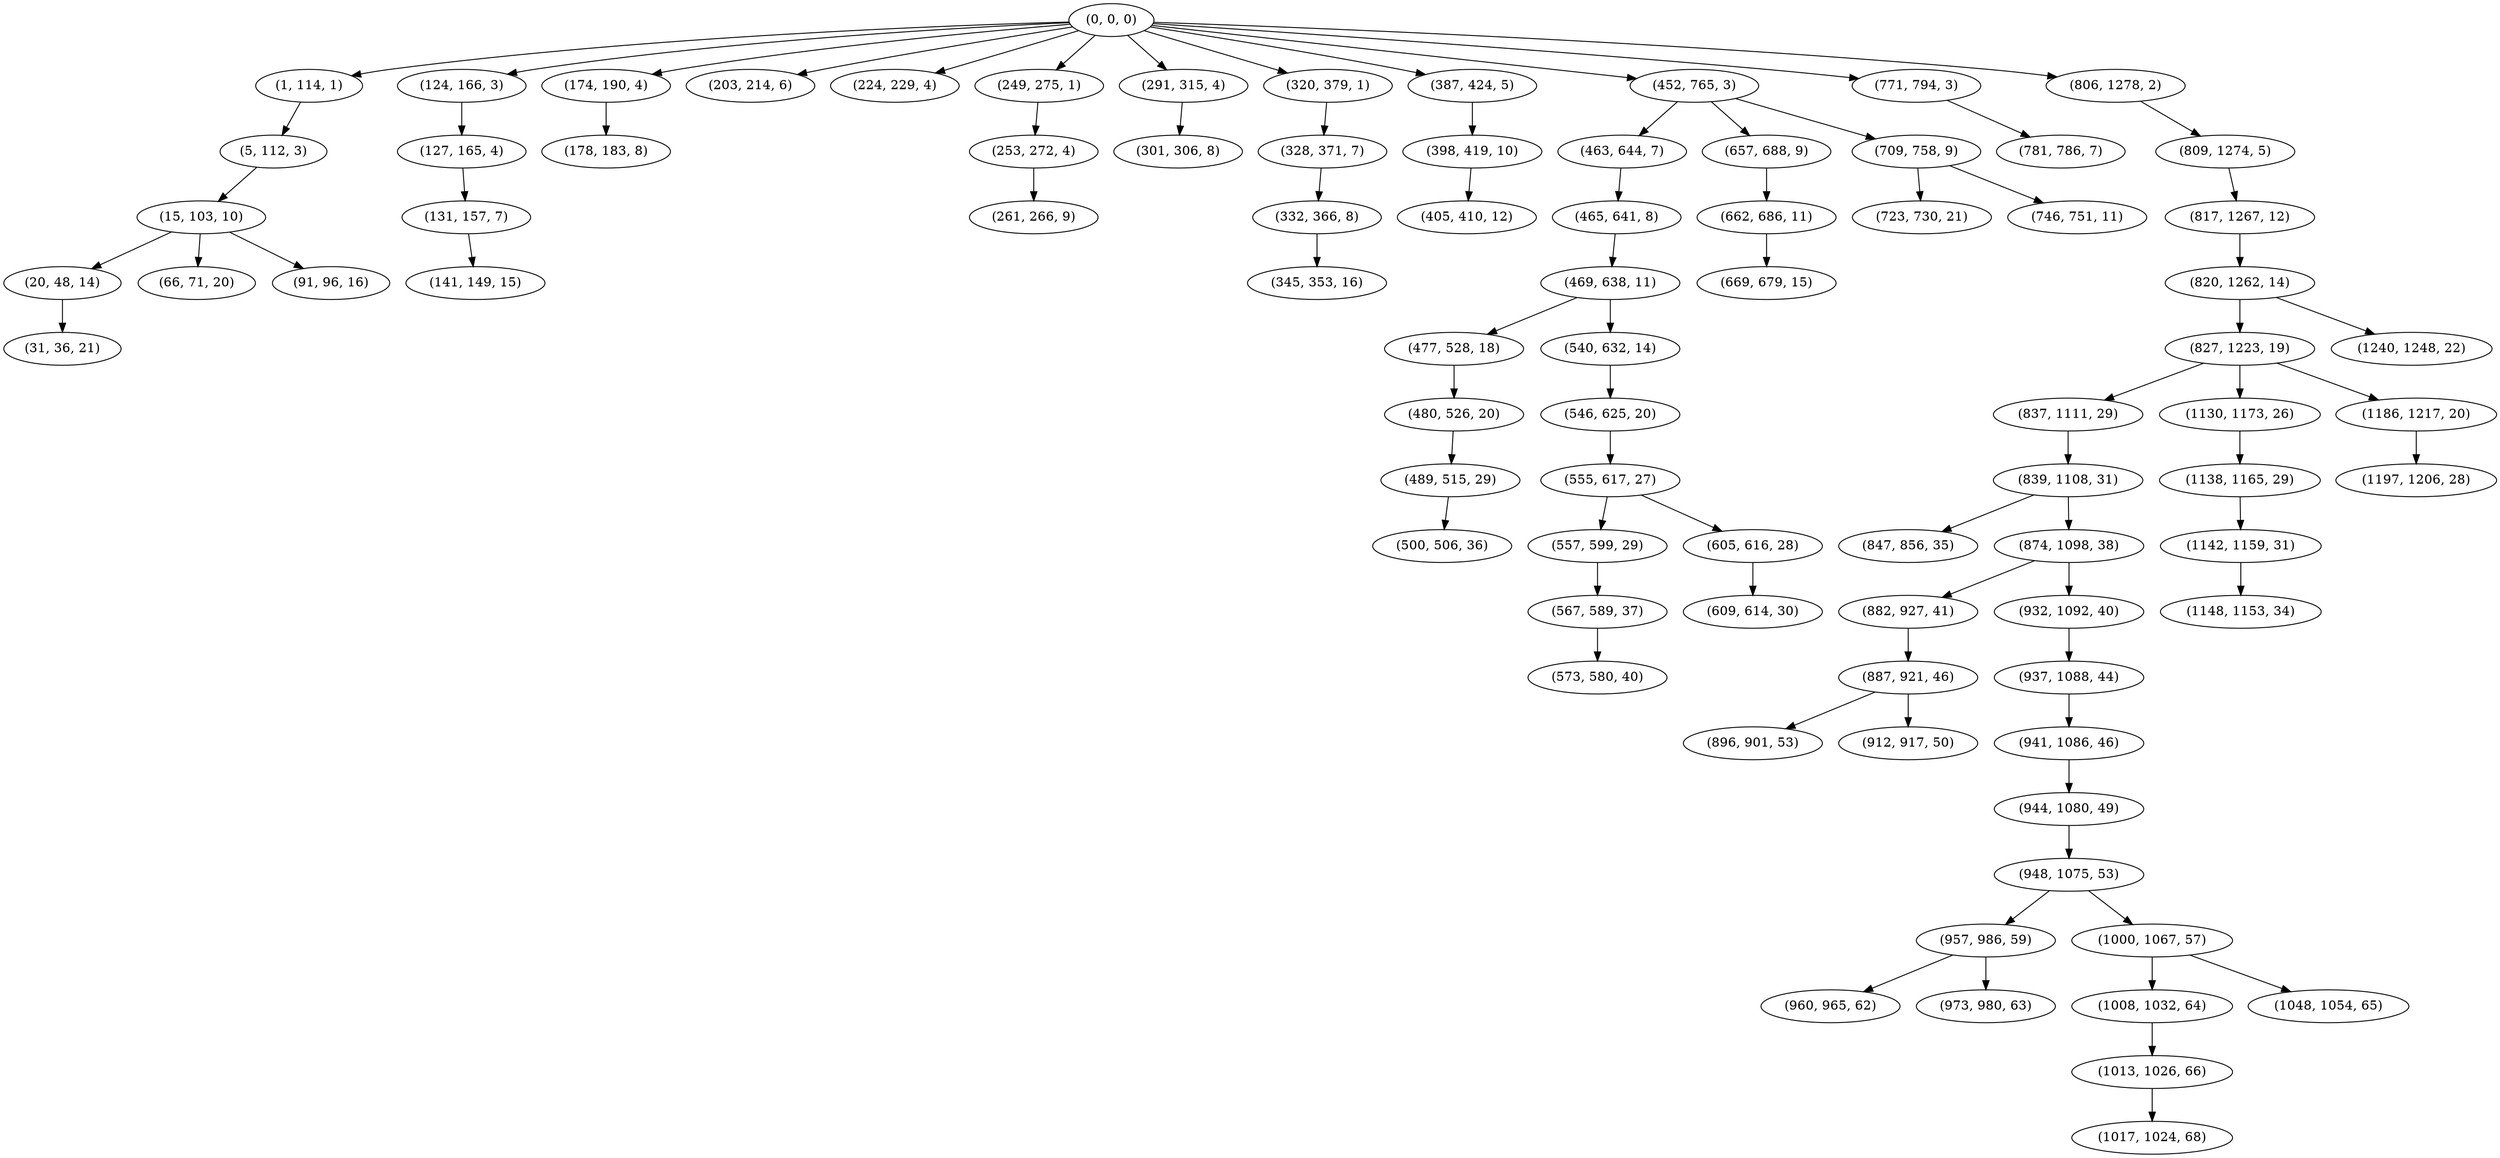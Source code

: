 digraph tree {
    "(0, 0, 0)";
    "(1, 114, 1)";
    "(5, 112, 3)";
    "(15, 103, 10)";
    "(20, 48, 14)";
    "(31, 36, 21)";
    "(66, 71, 20)";
    "(91, 96, 16)";
    "(124, 166, 3)";
    "(127, 165, 4)";
    "(131, 157, 7)";
    "(141, 149, 15)";
    "(174, 190, 4)";
    "(178, 183, 8)";
    "(203, 214, 6)";
    "(224, 229, 4)";
    "(249, 275, 1)";
    "(253, 272, 4)";
    "(261, 266, 9)";
    "(291, 315, 4)";
    "(301, 306, 8)";
    "(320, 379, 1)";
    "(328, 371, 7)";
    "(332, 366, 8)";
    "(345, 353, 16)";
    "(387, 424, 5)";
    "(398, 419, 10)";
    "(405, 410, 12)";
    "(452, 765, 3)";
    "(463, 644, 7)";
    "(465, 641, 8)";
    "(469, 638, 11)";
    "(477, 528, 18)";
    "(480, 526, 20)";
    "(489, 515, 29)";
    "(500, 506, 36)";
    "(540, 632, 14)";
    "(546, 625, 20)";
    "(555, 617, 27)";
    "(557, 599, 29)";
    "(567, 589, 37)";
    "(573, 580, 40)";
    "(605, 616, 28)";
    "(609, 614, 30)";
    "(657, 688, 9)";
    "(662, 686, 11)";
    "(669, 679, 15)";
    "(709, 758, 9)";
    "(723, 730, 21)";
    "(746, 751, 11)";
    "(771, 794, 3)";
    "(781, 786, 7)";
    "(806, 1278, 2)";
    "(809, 1274, 5)";
    "(817, 1267, 12)";
    "(820, 1262, 14)";
    "(827, 1223, 19)";
    "(837, 1111, 29)";
    "(839, 1108, 31)";
    "(847, 856, 35)";
    "(874, 1098, 38)";
    "(882, 927, 41)";
    "(887, 921, 46)";
    "(896, 901, 53)";
    "(912, 917, 50)";
    "(932, 1092, 40)";
    "(937, 1088, 44)";
    "(941, 1086, 46)";
    "(944, 1080, 49)";
    "(948, 1075, 53)";
    "(957, 986, 59)";
    "(960, 965, 62)";
    "(973, 980, 63)";
    "(1000, 1067, 57)";
    "(1008, 1032, 64)";
    "(1013, 1026, 66)";
    "(1017, 1024, 68)";
    "(1048, 1054, 65)";
    "(1130, 1173, 26)";
    "(1138, 1165, 29)";
    "(1142, 1159, 31)";
    "(1148, 1153, 34)";
    "(1186, 1217, 20)";
    "(1197, 1206, 28)";
    "(1240, 1248, 22)";
    "(0, 0, 0)" -> "(1, 114, 1)";
    "(0, 0, 0)" -> "(124, 166, 3)";
    "(0, 0, 0)" -> "(174, 190, 4)";
    "(0, 0, 0)" -> "(203, 214, 6)";
    "(0, 0, 0)" -> "(224, 229, 4)";
    "(0, 0, 0)" -> "(249, 275, 1)";
    "(0, 0, 0)" -> "(291, 315, 4)";
    "(0, 0, 0)" -> "(320, 379, 1)";
    "(0, 0, 0)" -> "(387, 424, 5)";
    "(0, 0, 0)" -> "(452, 765, 3)";
    "(0, 0, 0)" -> "(771, 794, 3)";
    "(0, 0, 0)" -> "(806, 1278, 2)";
    "(1, 114, 1)" -> "(5, 112, 3)";
    "(5, 112, 3)" -> "(15, 103, 10)";
    "(15, 103, 10)" -> "(20, 48, 14)";
    "(15, 103, 10)" -> "(66, 71, 20)";
    "(15, 103, 10)" -> "(91, 96, 16)";
    "(20, 48, 14)" -> "(31, 36, 21)";
    "(124, 166, 3)" -> "(127, 165, 4)";
    "(127, 165, 4)" -> "(131, 157, 7)";
    "(131, 157, 7)" -> "(141, 149, 15)";
    "(174, 190, 4)" -> "(178, 183, 8)";
    "(249, 275, 1)" -> "(253, 272, 4)";
    "(253, 272, 4)" -> "(261, 266, 9)";
    "(291, 315, 4)" -> "(301, 306, 8)";
    "(320, 379, 1)" -> "(328, 371, 7)";
    "(328, 371, 7)" -> "(332, 366, 8)";
    "(332, 366, 8)" -> "(345, 353, 16)";
    "(387, 424, 5)" -> "(398, 419, 10)";
    "(398, 419, 10)" -> "(405, 410, 12)";
    "(452, 765, 3)" -> "(463, 644, 7)";
    "(452, 765, 3)" -> "(657, 688, 9)";
    "(452, 765, 3)" -> "(709, 758, 9)";
    "(463, 644, 7)" -> "(465, 641, 8)";
    "(465, 641, 8)" -> "(469, 638, 11)";
    "(469, 638, 11)" -> "(477, 528, 18)";
    "(469, 638, 11)" -> "(540, 632, 14)";
    "(477, 528, 18)" -> "(480, 526, 20)";
    "(480, 526, 20)" -> "(489, 515, 29)";
    "(489, 515, 29)" -> "(500, 506, 36)";
    "(540, 632, 14)" -> "(546, 625, 20)";
    "(546, 625, 20)" -> "(555, 617, 27)";
    "(555, 617, 27)" -> "(557, 599, 29)";
    "(555, 617, 27)" -> "(605, 616, 28)";
    "(557, 599, 29)" -> "(567, 589, 37)";
    "(567, 589, 37)" -> "(573, 580, 40)";
    "(605, 616, 28)" -> "(609, 614, 30)";
    "(657, 688, 9)" -> "(662, 686, 11)";
    "(662, 686, 11)" -> "(669, 679, 15)";
    "(709, 758, 9)" -> "(723, 730, 21)";
    "(709, 758, 9)" -> "(746, 751, 11)";
    "(771, 794, 3)" -> "(781, 786, 7)";
    "(806, 1278, 2)" -> "(809, 1274, 5)";
    "(809, 1274, 5)" -> "(817, 1267, 12)";
    "(817, 1267, 12)" -> "(820, 1262, 14)";
    "(820, 1262, 14)" -> "(827, 1223, 19)";
    "(820, 1262, 14)" -> "(1240, 1248, 22)";
    "(827, 1223, 19)" -> "(837, 1111, 29)";
    "(827, 1223, 19)" -> "(1130, 1173, 26)";
    "(827, 1223, 19)" -> "(1186, 1217, 20)";
    "(837, 1111, 29)" -> "(839, 1108, 31)";
    "(839, 1108, 31)" -> "(847, 856, 35)";
    "(839, 1108, 31)" -> "(874, 1098, 38)";
    "(874, 1098, 38)" -> "(882, 927, 41)";
    "(874, 1098, 38)" -> "(932, 1092, 40)";
    "(882, 927, 41)" -> "(887, 921, 46)";
    "(887, 921, 46)" -> "(896, 901, 53)";
    "(887, 921, 46)" -> "(912, 917, 50)";
    "(932, 1092, 40)" -> "(937, 1088, 44)";
    "(937, 1088, 44)" -> "(941, 1086, 46)";
    "(941, 1086, 46)" -> "(944, 1080, 49)";
    "(944, 1080, 49)" -> "(948, 1075, 53)";
    "(948, 1075, 53)" -> "(957, 986, 59)";
    "(948, 1075, 53)" -> "(1000, 1067, 57)";
    "(957, 986, 59)" -> "(960, 965, 62)";
    "(957, 986, 59)" -> "(973, 980, 63)";
    "(1000, 1067, 57)" -> "(1008, 1032, 64)";
    "(1000, 1067, 57)" -> "(1048, 1054, 65)";
    "(1008, 1032, 64)" -> "(1013, 1026, 66)";
    "(1013, 1026, 66)" -> "(1017, 1024, 68)";
    "(1130, 1173, 26)" -> "(1138, 1165, 29)";
    "(1138, 1165, 29)" -> "(1142, 1159, 31)";
    "(1142, 1159, 31)" -> "(1148, 1153, 34)";
    "(1186, 1217, 20)" -> "(1197, 1206, 28)";
}
